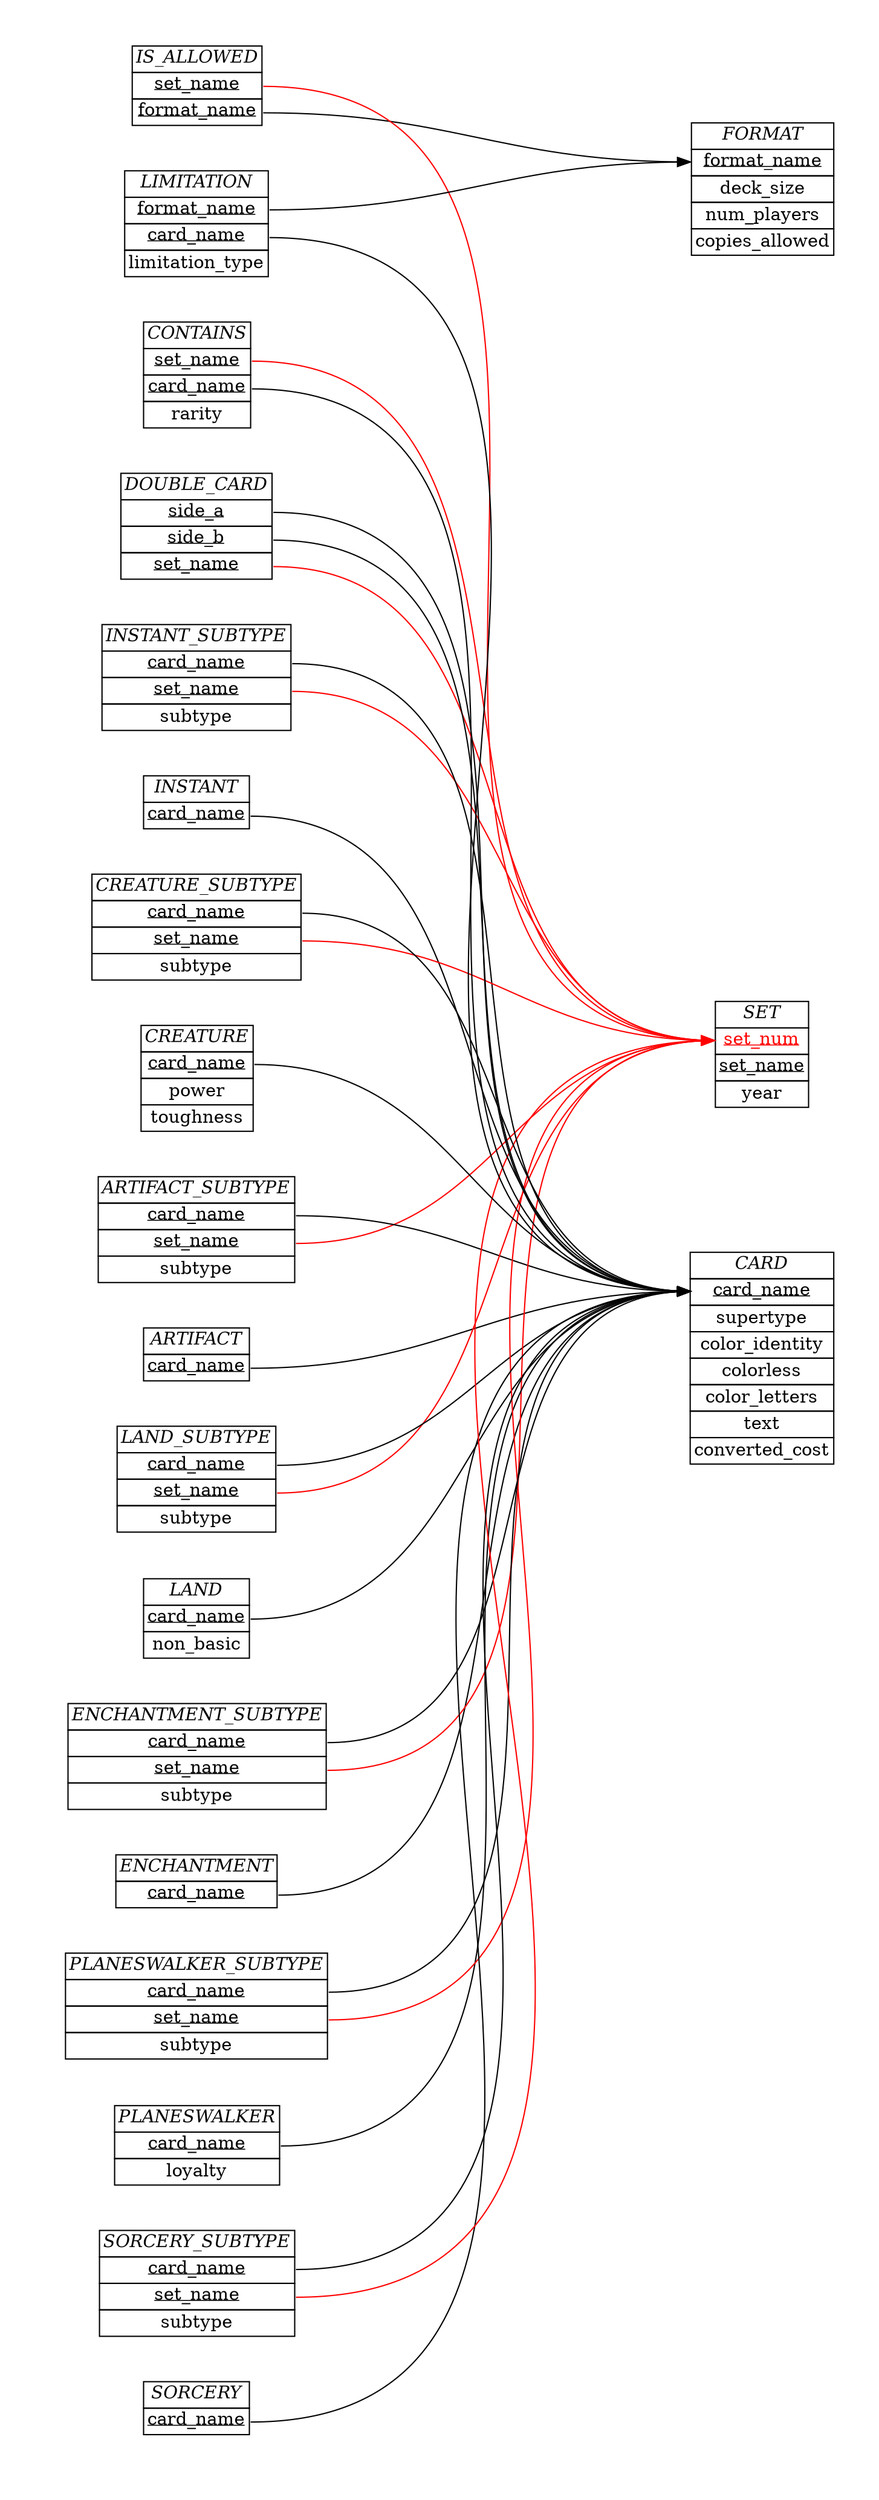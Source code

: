 digraph {
    graph [splines=True, pad="0.5", nodesep="0.5", ranksep="4"];
    node [shape=plain];
    rankdir=LR; 

    Format [label=<
        <table border="0" cellborder="1" cellspacing="0">
        <tr><td><i>FORMAT</i></td></tr>
        <tr><td port="1"><u>format_name</u></td></tr>
        <tr><td port="2">deck_size</td></tr>
        <tr><td port="3">num_players</td></tr>
        <tr><td port="4">copies_allowed</td></tr>
        </table>>];
    Set [label=<
        <table border="0" cellborder="1" cellspacing="0">
        <tr><td><i>SET</i></td></tr>
        <tr><td port="1"><u><font color="red">set_num</font></u></td></tr>
        <tr><td port="1"><u><font color="black">set_name</font></u></td></tr>
        <tr><td port="2">year</td></tr>
        </table>>];
    Card [label=<
        <table border="0" cellborder="1" cellspacing="0">
        <tr><td><i>CARD</i></td></tr>
        <tr><td port="1"><u><font color="black">card_name</font></u></td></tr>
        <tr><td port="3">supertype</td></tr>
        <tr><td port="4">color_identity</td></tr>
        <tr><td port="5">colorless</td></tr>
        <tr><td port="6">color_letters</td></tr>
        <tr><td port="7">text</td></tr>
        <tr><td port="8">converted_cost</td></tr>

        </table>>];
        subgraph cluster_artifact {
            rank=same;
            style=invis;
            Artifact [label=<
                <table border="0" cellborder="1" cellspacing="0">
                <tr><td><i>ARTIFACT</i></td></tr>
                <tr><td port="1"><u>card_name</u></td></tr>
                </table>>];
            Artifact_subtype [label=<
                <table border="0" cellborder="1" cellspacing="0">
                <tr><td><i>ARTIFACT_SUBTYPE</i></td></tr>
                <tr><td port="1"><u>card_name</u></td></tr>
                <tr><td port="2"><u>set_name</u></td></tr>
                <tr><td port="2">subtype</td></tr>
                </table>>];
        }
        subgraph cluster_land {
            rank=same;
            style=invis;
            Land [label=<
                <table border="0" cellborder="1" cellspacing="0">
                <tr><td><i>LAND</i></td></tr>
                <tr><td port="1"><u>card_name</u></td></tr>
                <tr><td port="2">non_basic</td></tr>
                </table>>];
            Land_subtype [label=<
                <table border="0" cellborder="1" cellspacing="0">
                <tr><td><i>LAND_SUBTYPE</i></td></tr>
                <tr><td port="1"><u>card_name</u></td></tr>
                <tr><td port="2"><u>set_name</u></td></tr>
                <tr><td port="2">subtype</td></tr>
                </table>>];
            }
        subgraph cluster_enchantment {
            rank=same;
            style=invis;
            Enchantment [label=<
                <table border="0" cellborder="1" cellspacing="0">
                <tr><td><i>ENCHANTMENT</i></td></tr>
                <tr><td port="1"><u>card_name</u></td></tr>
                </table>>];
            Enchantment_subtype [label=<
                <table border="0" cellborder="1" cellspacing="0">
                <tr><td><i>ENCHANTMENT_SUBTYPE</i></td></tr>
                <tr><td port="1"><u>card_name</u></td></tr>
                <tr><td port="2"><u>set_name</u></td></tr>
                <tr><td port="2">subtype</td></tr>
                </table>>];
            }
        subgraph cluster_planeswalker {
            rank=same;
            style=invis;
            Planeswalker [label=<
                <table border="0" cellborder="1" cellspacing="0">
                <tr><td><i>PLANESWALKER</i></td></tr>
                <tr><td port="1"><u>card_name</u></td></tr>
                <tr><td port="3">loyalty</td></tr>
                </table>>];
            Planeswalker_subtype [label=<
                <table border="0" cellborder="1" cellspacing="0">
                <tr><td><i>PLANESWALKER_SUBTYPE</i></td></tr>
                <tr><td port="1"><u>card_name</u></td></tr>
                <tr><td port="2"><u>set_name</u></td></tr>
                <tr><td port="2">subtype</td></tr>
                </table>>];
            }
        subgraph cluster_sorcery {
            rank=same;
            style=invis;
            Sorcery [label=<
                <table border="0" cellborder="1" cellspacing="0">
                <tr><td><i>SORCERY</i></td></tr>
                <tr><td port="1"><u>card_name</u></td></tr>
                </table>>];
            Sorcery_subtype [label=<
                <table border="0" cellborder="1" cellspacing="0">
                <tr><td><i>SORCERY_SUBTYPE</i></td></tr>
                <tr><td port="1"><u>card_name</u></td></tr>
                <tr><td port="2"><u>set_name</u></td></tr>
                <tr><td port="2">subtype</td></tr>
                </table>>];
            }
        subgraph cluster_instant {
            rank=same;
            style=invis;
            Instant [label=<
                <table border="0" cellborder="1" cellspacing="0">
                <tr><td><i>INSTANT</i></td></tr>
                <tr><td port="1"><u>card_name</u></td></tr>
                </table>>];
            Instant_subtype [label=<
                <table border="0" cellborder="1" cellspacing="0">
                <tr><td><i>INSTANT_SUBTYPE</i></td></tr>
                <tr><td port="1"><u>card_name</u></td></tr>
                <tr><td port="2"><u>set_name</u></td></tr>
                <tr><td port="2">subtype</td></tr>
                </table>>];
            }
        subgraph cluster_creature {
            rank=same;
            style=invis;
            Creature [label=<
                <table border="0" cellborder="1" cellspacing="0">
                <tr><td><i>CREATURE</i></td></tr>
                <tr><td port="1"><u>card_name</u></td></tr>
                <tr><td port="3">power</td></tr>
                <tr><td port="4">toughness</td></tr>
                </table>>];
            Creature_subtype [label=<
                <table border="0" cellborder="1" cellspacing="0">
                <tr><td><i>CREATURE_SUBTYPE</i></td></tr>
                <tr><td port="1"><u>card_name</u></td></tr>
                <tr><td port="2"><u>set_name</u></td></tr>
                <tr><td port="2">subtype</td></tr>
                </table>>];
            }

    Contains [label=<
        <table border="0" cellborder="1" cellspacing="0">
        <tr><td><i>CONTAINS</i></td></tr>
        <tr><td port="1"><u>set_name</u></td></tr>
        <tr><td port="2"><u>card_name</u></td></tr>
        <tr><td port="3">rarity</td></tr>
        </table>>];
    Is_allowed [label=<
        <table border="0" cellborder="1" cellspacing="0">
        <tr><td><i>IS_ALLOWED</i></td></tr>
        <tr><td port="1"><u>set_name</u></td></tr>
        <tr><td port="2"><u>format_name</u></td></tr>
        </table>>];
    Double_card [label=<
        <table border="0" cellborder="1" cellspacing="0">
        <tr><td><i>DOUBLE_CARD</i></td></tr>
        <tr><td port="1"><u>side_a</u></td></tr>
        <tr><td port="2"><u>side_b</u></td></tr>
        <tr><td port="3"><u>set_name</u></td></tr>
        </table>>];
    Limitation [label=< <table border="0" cellborder="1" cellspacing="0">
    <tr><td><i>LIMITATION</i></td></tr>
    <tr><td port="1"><u>format_name</u></td></tr>
    <tr><td port="2"><u>card_name</u></td></tr>
    <tr><td port="3">limitation_type</td></tr>
    </table>>];

    Contains:1 -> Set:1 [color=red];
    Contains:2 -> Card:1;

    Is_allowed:1 -> Set:1 [color=red];
    Is_allowed:2 -> Format:1;

    Limitation:1 -> Format:1;
    Limitation:2 -> Card:1;

    Double_card:1 -> Card:1;
    Double_card:2 -> Card:1;

    Artifact:1 -> Card:1;
    Artifact_subtype:1 -> Card:1;
    Artifact_subtype:2 -> Set:1 [color=red];

    Creature:1 -> Card:1;
    Creature_subtype:1 -> Card:1
    Creature_subtype:2 -> Set:1 [color=red];

    Land:1 -> Card:1;
    Land_subtype:1 -> Card:1;
    Land_subtype:2 -> Set:1 [color=red];

    Enchantment:1 -> Card:1;
    Enchantment_subtype:1 -> Card:1;
    Enchantment_subtype:2 -> Set:1 [color=red];

    Planeswalker:1 -> Card:1;
    Planeswalker_subtype:1 -> Card:1;
    Planeswalker_subtype:2 -> Set:1 [color=red];

    Sorcery:1 -> Card:1;
    Sorcery_subtype:1 -> Card:1;
    Sorcery_subtype:2 -> Set:1 [color=red];

    Instant:1 -> Card:1;
    Instant_subtype:1 -> Card:1;
    Instant_subtype:2 -> Set:1 [color=red];

    Double_card:3 -> Set:1 [color=red];
}
